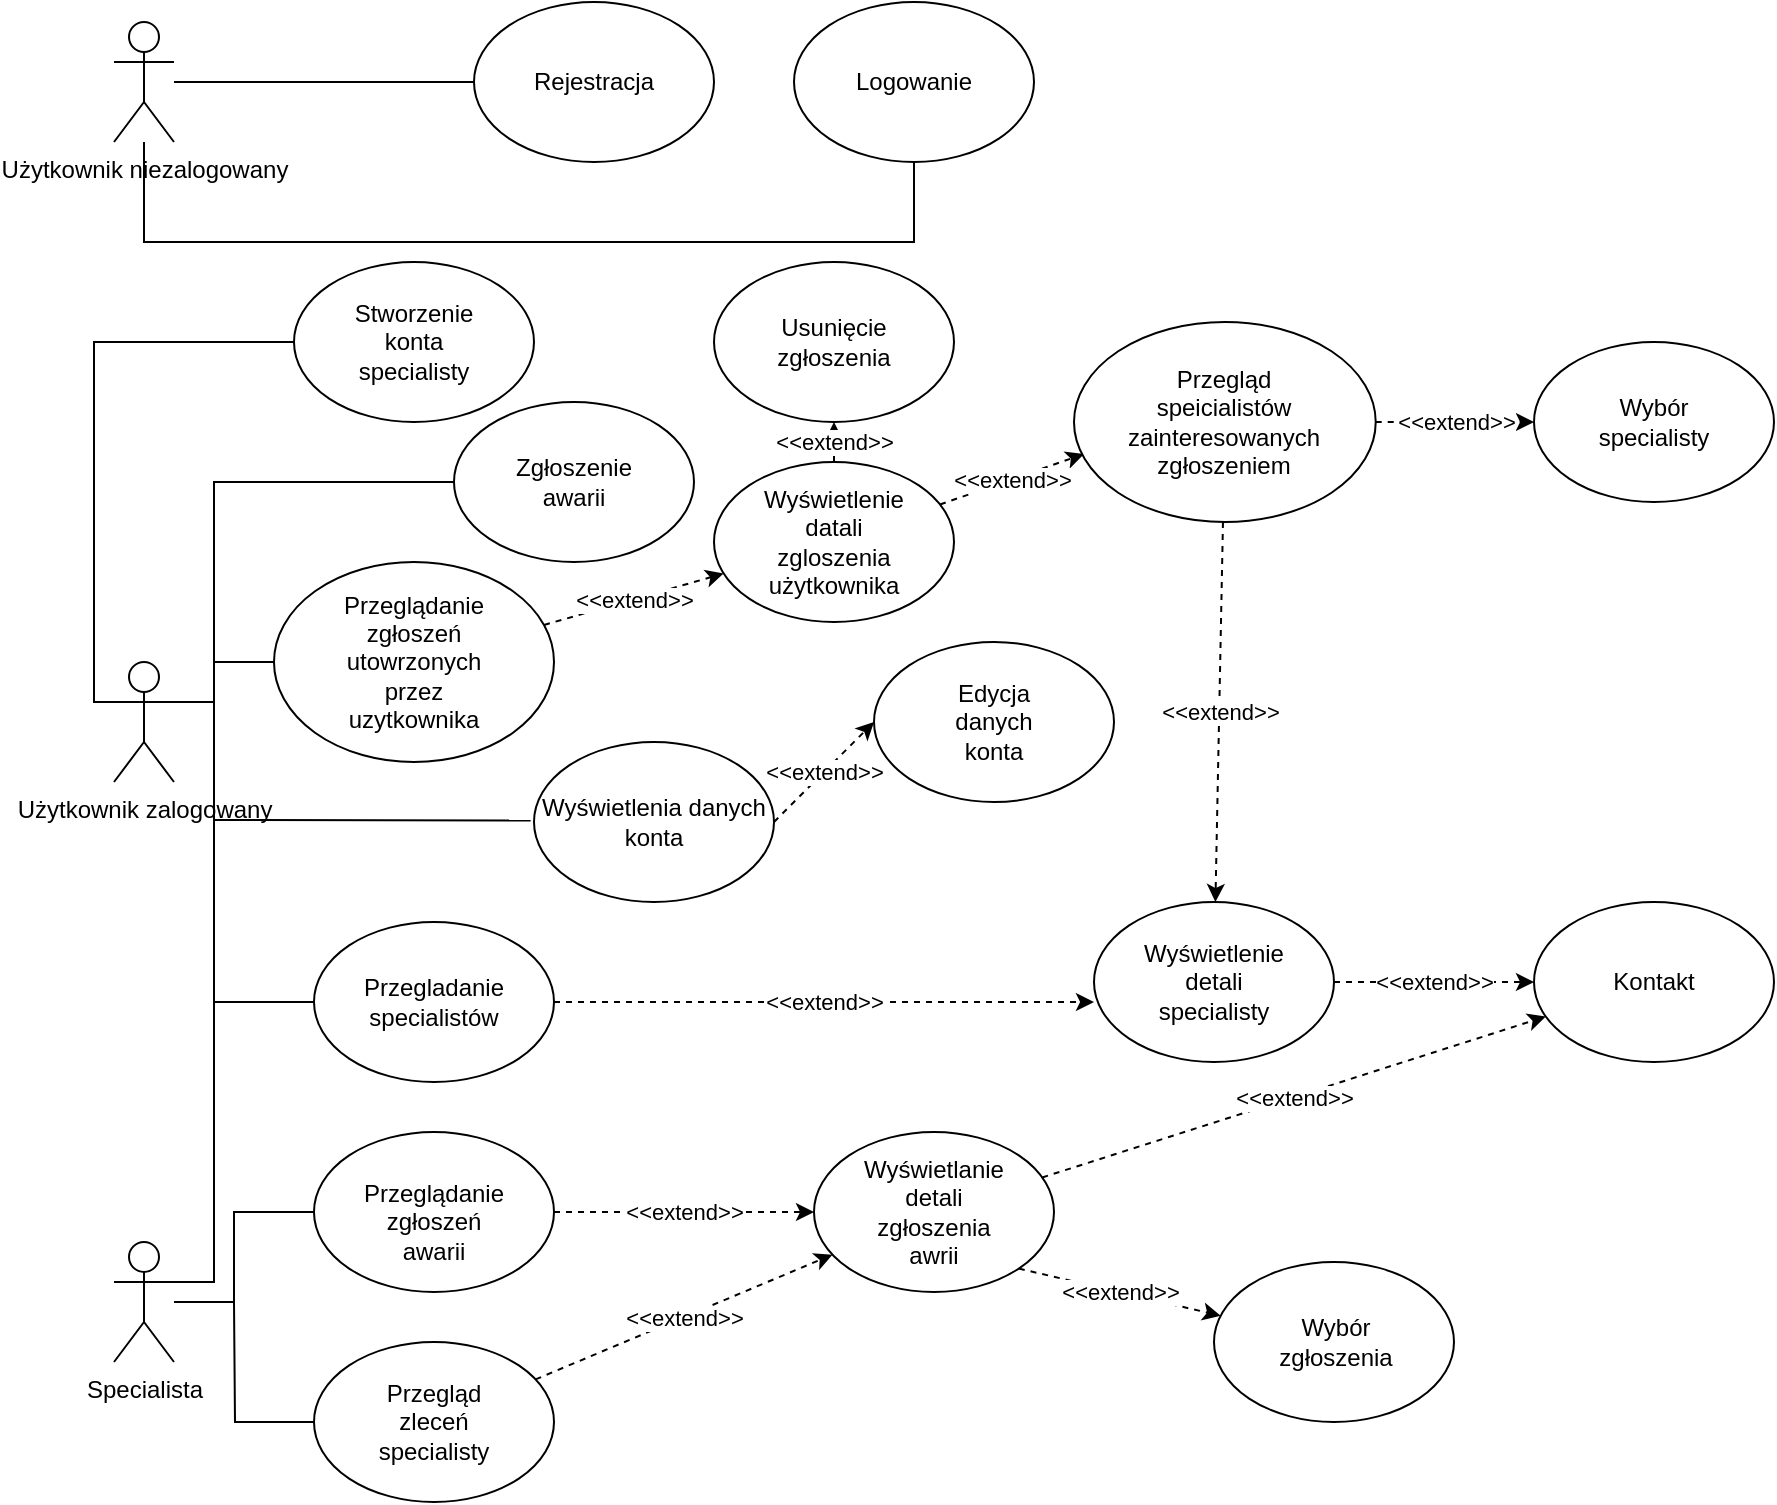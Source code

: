 <mxfile version="16.5.2" type="github">
  <diagram id="cnkA1nlLj9MmgEO4_5GL" name="Page-1">
    <mxGraphModel dx="1327" dy="802" grid="1" gridSize="10" guides="1" tooltips="1" connect="1" arrows="1" fold="1" page="1" pageScale="1" pageWidth="827" pageHeight="1169" math="0" shadow="0">
      <root>
        <mxCell id="0" />
        <mxCell id="1" parent="0" />
        <mxCell id="Ux6ZveKq-WMeWvWdy23N-13" style="edgeStyle=orthogonalEdgeStyle;rounded=0;orthogonalLoop=1;jettySize=auto;html=1;endArrow=none;endFill=0;" edge="1" parent="1" source="Ux6ZveKq-WMeWvWdy23N-1" target="Ux6ZveKq-WMeWvWdy23N-7">
          <mxGeometry relative="1" as="geometry">
            <Array as="points">
              <mxPoint x="155" y="140" />
              <mxPoint x="540" y="140" />
            </Array>
          </mxGeometry>
        </mxCell>
        <mxCell id="Ux6ZveKq-WMeWvWdy23N-14" style="edgeStyle=orthogonalEdgeStyle;rounded=0;orthogonalLoop=1;jettySize=auto;html=1;endArrow=none;endFill=0;" edge="1" parent="1" source="Ux6ZveKq-WMeWvWdy23N-1" target="Ux6ZveKq-WMeWvWdy23N-4">
          <mxGeometry relative="1" as="geometry" />
        </mxCell>
        <mxCell id="Ux6ZveKq-WMeWvWdy23N-1" value="Użytkownik niezalogowany" style="shape=umlActor;verticalLabelPosition=bottom;verticalAlign=top;html=1;outlineConnect=0;" vertex="1" parent="1">
          <mxGeometry x="140" y="30" width="30" height="60" as="geometry" />
        </mxCell>
        <mxCell id="Ux6ZveKq-WMeWvWdy23N-110" style="edgeStyle=orthogonalEdgeStyle;rounded=0;orthogonalLoop=1;jettySize=auto;html=1;exitX=1;exitY=0.333;exitDx=0;exitDy=0;exitPerimeter=0;endArrow=none;endFill=0;" edge="1" parent="1" source="Ux6ZveKq-WMeWvWdy23N-2" target="Ux6ZveKq-WMeWvWdy23N-34">
          <mxGeometry relative="1" as="geometry">
            <mxPoint x="210" y="370" as="targetPoint" />
            <Array as="points">
              <mxPoint x="190" y="370" />
              <mxPoint x="190" y="350" />
            </Array>
          </mxGeometry>
        </mxCell>
        <mxCell id="Ux6ZveKq-WMeWvWdy23N-111" style="edgeStyle=orthogonalEdgeStyle;rounded=0;orthogonalLoop=1;jettySize=auto;html=1;exitX=1;exitY=0.333;exitDx=0;exitDy=0;exitPerimeter=0;endArrow=none;endFill=0;" edge="1" parent="1" source="Ux6ZveKq-WMeWvWdy23N-2" target="Ux6ZveKq-WMeWvWdy23N-16">
          <mxGeometry relative="1" as="geometry">
            <mxPoint x="210" y="260" as="targetPoint" />
            <Array as="points">
              <mxPoint x="190" y="370" />
              <mxPoint x="190" y="260" />
            </Array>
          </mxGeometry>
        </mxCell>
        <mxCell id="Ux6ZveKq-WMeWvWdy23N-112" style="edgeStyle=orthogonalEdgeStyle;rounded=0;orthogonalLoop=1;jettySize=auto;html=1;exitX=1;exitY=0.333;exitDx=0;exitDy=0;exitPerimeter=0;endArrow=none;endFill=0;" edge="1" parent="1" source="Ux6ZveKq-WMeWvWdy23N-2" target="Ux6ZveKq-WMeWvWdy23N-22">
          <mxGeometry relative="1" as="geometry">
            <Array as="points">
              <mxPoint x="130" y="370" />
              <mxPoint x="130" y="190" />
            </Array>
          </mxGeometry>
        </mxCell>
        <mxCell id="Ux6ZveKq-WMeWvWdy23N-113" style="edgeStyle=orthogonalEdgeStyle;rounded=0;orthogonalLoop=1;jettySize=auto;html=1;exitX=1;exitY=0.333;exitDx=0;exitDy=0;exitPerimeter=0;entryX=1;entryY=0.333;entryDx=0;entryDy=0;entryPerimeter=0;endArrow=none;endFill=0;" edge="1" parent="1" source="Ux6ZveKq-WMeWvWdy23N-2" target="Ux6ZveKq-WMeWvWdy23N-3">
          <mxGeometry relative="1" as="geometry">
            <Array as="points">
              <mxPoint x="190" y="370" />
              <mxPoint x="190" y="660" />
            </Array>
          </mxGeometry>
        </mxCell>
        <mxCell id="Ux6ZveKq-WMeWvWdy23N-2" value="Użytkownik zalogowany" style="shape=umlActor;verticalLabelPosition=bottom;verticalAlign=top;html=1;outlineConnect=0;" vertex="1" parent="1">
          <mxGeometry x="140" y="350" width="30" height="60" as="geometry" />
        </mxCell>
        <mxCell id="Ux6ZveKq-WMeWvWdy23N-3" value="Specialista" style="shape=umlActor;verticalLabelPosition=bottom;verticalAlign=top;html=1;outlineConnect=0;" vertex="1" parent="1">
          <mxGeometry x="140" y="640" width="30" height="60" as="geometry" />
        </mxCell>
        <mxCell id="Ux6ZveKq-WMeWvWdy23N-6" value="" style="group" vertex="1" connectable="0" parent="1">
          <mxGeometry x="320" y="20" width="120" height="80" as="geometry" />
        </mxCell>
        <mxCell id="Ux6ZveKq-WMeWvWdy23N-4" value="" style="ellipse;whiteSpace=wrap;html=1;" vertex="1" parent="Ux6ZveKq-WMeWvWdy23N-6">
          <mxGeometry width="120" height="80" as="geometry" />
        </mxCell>
        <mxCell id="Ux6ZveKq-WMeWvWdy23N-5" value="Rejestracja" style="text;html=1;strokeColor=none;fillColor=none;align=center;verticalAlign=middle;whiteSpace=wrap;rounded=0;" vertex="1" parent="Ux6ZveKq-WMeWvWdy23N-6">
          <mxGeometry x="30" y="25" width="60" height="30" as="geometry" />
        </mxCell>
        <mxCell id="Ux6ZveKq-WMeWvWdy23N-10" value="" style="group" vertex="1" connectable="0" parent="1">
          <mxGeometry x="480" y="20" width="120" height="80" as="geometry" />
        </mxCell>
        <mxCell id="Ux6ZveKq-WMeWvWdy23N-7" value="" style="ellipse;whiteSpace=wrap;html=1;" vertex="1" parent="Ux6ZveKq-WMeWvWdy23N-10">
          <mxGeometry width="120" height="80" as="geometry" />
        </mxCell>
        <mxCell id="Ux6ZveKq-WMeWvWdy23N-9" value="" style="group" vertex="1" connectable="0" parent="Ux6ZveKq-WMeWvWdy23N-10">
          <mxGeometry width="120" height="80" as="geometry" />
        </mxCell>
        <mxCell id="Ux6ZveKq-WMeWvWdy23N-8" value="Logowanie" style="text;html=1;strokeColor=none;fillColor=none;align=center;verticalAlign=middle;whiteSpace=wrap;rounded=0;" vertex="1" parent="Ux6ZveKq-WMeWvWdy23N-9">
          <mxGeometry x="30" y="25" width="60" height="30" as="geometry" />
        </mxCell>
        <mxCell id="Ux6ZveKq-WMeWvWdy23N-18" value="" style="group" vertex="1" connectable="0" parent="1">
          <mxGeometry x="310" y="220" width="120" height="80" as="geometry" />
        </mxCell>
        <mxCell id="Ux6ZveKq-WMeWvWdy23N-16" value="" style="ellipse;whiteSpace=wrap;html=1;" vertex="1" parent="Ux6ZveKq-WMeWvWdy23N-18">
          <mxGeometry width="120" height="80" as="geometry" />
        </mxCell>
        <mxCell id="Ux6ZveKq-WMeWvWdy23N-17" value="Zgłoszenie awarii" style="text;html=1;strokeColor=none;fillColor=none;align=center;verticalAlign=middle;whiteSpace=wrap;rounded=0;" vertex="1" parent="Ux6ZveKq-WMeWvWdy23N-18">
          <mxGeometry x="30" y="25" width="60" height="30" as="geometry" />
        </mxCell>
        <mxCell id="Ux6ZveKq-WMeWvWdy23N-21" value="" style="group" vertex="1" connectable="0" parent="1">
          <mxGeometry x="240" y="480" width="120" height="80" as="geometry" />
        </mxCell>
        <mxCell id="Ux6ZveKq-WMeWvWdy23N-19" value="" style="ellipse;whiteSpace=wrap;html=1;" vertex="1" parent="Ux6ZveKq-WMeWvWdy23N-21">
          <mxGeometry width="120" height="80" as="geometry" />
        </mxCell>
        <mxCell id="Ux6ZveKq-WMeWvWdy23N-20" value="Przegladanie specialistów" style="text;html=1;strokeColor=none;fillColor=none;align=center;verticalAlign=middle;whiteSpace=wrap;rounded=0;" vertex="1" parent="Ux6ZveKq-WMeWvWdy23N-21">
          <mxGeometry x="30" y="25" width="60" height="30" as="geometry" />
        </mxCell>
        <mxCell id="Ux6ZveKq-WMeWvWdy23N-24" value="" style="group" vertex="1" connectable="0" parent="1">
          <mxGeometry x="230" y="150" width="120" height="80" as="geometry" />
        </mxCell>
        <mxCell id="Ux6ZveKq-WMeWvWdy23N-22" value="" style="ellipse;whiteSpace=wrap;html=1;" vertex="1" parent="Ux6ZveKq-WMeWvWdy23N-24">
          <mxGeometry width="120" height="80" as="geometry" />
        </mxCell>
        <mxCell id="Ux6ZveKq-WMeWvWdy23N-23" value="Stworzenie konta specialisty" style="text;html=1;strokeColor=none;fillColor=none;align=center;verticalAlign=middle;whiteSpace=wrap;rounded=0;" vertex="1" parent="Ux6ZveKq-WMeWvWdy23N-24">
          <mxGeometry x="30" y="25" width="60" height="30" as="geometry" />
        </mxCell>
        <mxCell id="Ux6ZveKq-WMeWvWdy23N-33" value="" style="group" vertex="1" connectable="0" parent="1">
          <mxGeometry x="630" y="470" width="120" height="80" as="geometry" />
        </mxCell>
        <mxCell id="Ux6ZveKq-WMeWvWdy23N-31" value="" style="ellipse;whiteSpace=wrap;html=1;" vertex="1" parent="Ux6ZveKq-WMeWvWdy23N-33">
          <mxGeometry width="120" height="80" as="geometry" />
        </mxCell>
        <mxCell id="Ux6ZveKq-WMeWvWdy23N-32" value="Wyświetlenie detali specialisty" style="text;html=1;strokeColor=none;fillColor=none;align=center;verticalAlign=middle;whiteSpace=wrap;rounded=0;" vertex="1" parent="Ux6ZveKq-WMeWvWdy23N-33">
          <mxGeometry x="30" y="25" width="60" height="30" as="geometry" />
        </mxCell>
        <mxCell id="Ux6ZveKq-WMeWvWdy23N-36" value="" style="group" vertex="1" connectable="0" parent="1">
          <mxGeometry x="220" y="300" width="140" height="100" as="geometry" />
        </mxCell>
        <mxCell id="Ux6ZveKq-WMeWvWdy23N-34" value="" style="ellipse;whiteSpace=wrap;html=1;" vertex="1" parent="Ux6ZveKq-WMeWvWdy23N-36">
          <mxGeometry width="140" height="100" as="geometry" />
        </mxCell>
        <mxCell id="Ux6ZveKq-WMeWvWdy23N-35" value="Przeglądanie zgłoszeń utowrzonych przez uzytkownika" style="text;html=1;strokeColor=none;fillColor=none;align=center;verticalAlign=middle;whiteSpace=wrap;rounded=0;" vertex="1" parent="Ux6ZveKq-WMeWvWdy23N-36">
          <mxGeometry x="40" y="35" width="60" height="30" as="geometry" />
        </mxCell>
        <mxCell id="Ux6ZveKq-WMeWvWdy23N-42" value="`" style="group" vertex="1" connectable="0" parent="1">
          <mxGeometry x="440" y="250" width="120" height="80" as="geometry" />
        </mxCell>
        <mxCell id="Ux6ZveKq-WMeWvWdy23N-37" value="" style="ellipse;whiteSpace=wrap;html=1;" vertex="1" parent="Ux6ZveKq-WMeWvWdy23N-42">
          <mxGeometry width="120" height="80" as="geometry" />
        </mxCell>
        <mxCell id="Ux6ZveKq-WMeWvWdy23N-38" value="Wyświetlenie datali zgloszenia użytkownika" style="text;html=1;strokeColor=none;fillColor=none;align=center;verticalAlign=middle;whiteSpace=wrap;rounded=0;" vertex="1" parent="Ux6ZveKq-WMeWvWdy23N-42">
          <mxGeometry x="30" y="25" width="60" height="30" as="geometry" />
        </mxCell>
        <mxCell id="Ux6ZveKq-WMeWvWdy23N-52" value="" style="group" vertex="1" connectable="0" parent="1">
          <mxGeometry x="440" y="150" width="120" height="80" as="geometry" />
        </mxCell>
        <mxCell id="Ux6ZveKq-WMeWvWdy23N-49" value="" style="ellipse;whiteSpace=wrap;html=1;" vertex="1" parent="Ux6ZveKq-WMeWvWdy23N-52">
          <mxGeometry width="120" height="80" as="geometry" />
        </mxCell>
        <mxCell id="Ux6ZveKq-WMeWvWdy23N-51" value="Usunięcie zgłoszenia" style="text;html=1;strokeColor=none;fillColor=none;align=center;verticalAlign=middle;whiteSpace=wrap;rounded=0;" vertex="1" parent="Ux6ZveKq-WMeWvWdy23N-52">
          <mxGeometry x="30" y="25" width="60" height="30" as="geometry" />
        </mxCell>
        <mxCell id="Ux6ZveKq-WMeWvWdy23N-53" value="Wyświetlenia danych konta" style="ellipse;whiteSpace=wrap;html=1;" vertex="1" parent="1">
          <mxGeometry x="350" y="390" width="120" height="80" as="geometry" />
        </mxCell>
        <mxCell id="Ux6ZveKq-WMeWvWdy23N-56" value="" style="group" vertex="1" connectable="0" parent="1">
          <mxGeometry x="520" y="340" width="120" height="80" as="geometry" />
        </mxCell>
        <mxCell id="Ux6ZveKq-WMeWvWdy23N-54" value="" style="ellipse;whiteSpace=wrap;html=1;" vertex="1" parent="Ux6ZveKq-WMeWvWdy23N-56">
          <mxGeometry width="120" height="80" as="geometry" />
        </mxCell>
        <mxCell id="Ux6ZveKq-WMeWvWdy23N-55" value="Edycja danych konta" style="text;html=1;strokeColor=none;fillColor=none;align=center;verticalAlign=middle;whiteSpace=wrap;rounded=0;" vertex="1" parent="Ux6ZveKq-WMeWvWdy23N-56">
          <mxGeometry x="30" y="25" width="60" height="30" as="geometry" />
        </mxCell>
        <mxCell id="Ux6ZveKq-WMeWvWdy23N-62" value="" style="endArrow=classic;html=1;rounded=0;entryX=0;entryY=0.625;entryDx=0;entryDy=0;entryPerimeter=0;dashed=1;" edge="1" parent="1" source="Ux6ZveKq-WMeWvWdy23N-19" target="Ux6ZveKq-WMeWvWdy23N-31">
          <mxGeometry relative="1" as="geometry">
            <mxPoint x="-100" y="40" as="sourcePoint" />
            <mxPoint x="460" y="290" as="targetPoint" />
          </mxGeometry>
        </mxCell>
        <mxCell id="Ux6ZveKq-WMeWvWdy23N-63" value="&amp;lt;&amp;lt;extend&amp;gt;&amp;gt;" style="edgeLabel;resizable=0;html=1;align=center;verticalAlign=middle;" connectable="0" vertex="1" parent="Ux6ZveKq-WMeWvWdy23N-62">
          <mxGeometry relative="1" as="geometry" />
        </mxCell>
        <mxCell id="Ux6ZveKq-WMeWvWdy23N-66" value="" style="endArrow=classic;html=1;rounded=0;entryX=0;entryY=0.5;entryDx=0;entryDy=0;dashed=1;" edge="1" parent="1" source="Ux6ZveKq-WMeWvWdy23N-31" target="Ux6ZveKq-WMeWvWdy23N-25">
          <mxGeometry relative="1" as="geometry">
            <mxPoint x="550" y="290" as="sourcePoint" />
            <mxPoint x="530" y="260" as="targetPoint" />
          </mxGeometry>
        </mxCell>
        <mxCell id="Ux6ZveKq-WMeWvWdy23N-67" value="&amp;lt;&amp;lt;extend&amp;gt;&amp;gt;" style="edgeLabel;resizable=0;html=1;align=center;verticalAlign=middle;" connectable="0" vertex="1" parent="Ux6ZveKq-WMeWvWdy23N-66">
          <mxGeometry relative="1" as="geometry" />
        </mxCell>
        <mxCell id="Ux6ZveKq-WMeWvWdy23N-68" value="" style="group" vertex="1" connectable="0" parent="1">
          <mxGeometry x="850" y="470" width="120" height="80" as="geometry" />
        </mxCell>
        <mxCell id="Ux6ZveKq-WMeWvWdy23N-25" value="" style="ellipse;whiteSpace=wrap;html=1;" vertex="1" parent="Ux6ZveKq-WMeWvWdy23N-68">
          <mxGeometry width="120" height="80" as="geometry" />
        </mxCell>
        <mxCell id="Ux6ZveKq-WMeWvWdy23N-26" value="Kontakt" style="text;html=1;strokeColor=none;fillColor=none;align=center;verticalAlign=middle;whiteSpace=wrap;rounded=0;" vertex="1" parent="Ux6ZveKq-WMeWvWdy23N-68">
          <mxGeometry x="30" y="25" width="60" height="30" as="geometry" />
        </mxCell>
        <mxCell id="Ux6ZveKq-WMeWvWdy23N-70" value="" style="endArrow=classic;html=1;rounded=0;dashed=1;" edge="1" parent="1" source="Ux6ZveKq-WMeWvWdy23N-39" target="Ux6ZveKq-WMeWvWdy23N-31">
          <mxGeometry relative="1" as="geometry">
            <mxPoint x="510" y="380" as="sourcePoint" />
            <mxPoint x="590" y="340" as="targetPoint" />
          </mxGeometry>
        </mxCell>
        <mxCell id="Ux6ZveKq-WMeWvWdy23N-71" value="&amp;lt;&amp;lt;extend&amp;gt;&amp;gt;" style="edgeLabel;resizable=0;html=1;align=center;verticalAlign=middle;" connectable="0" vertex="1" parent="Ux6ZveKq-WMeWvWdy23N-70">
          <mxGeometry relative="1" as="geometry" />
        </mxCell>
        <mxCell id="Ux6ZveKq-WMeWvWdy23N-72" value="" style="endArrow=classic;html=1;rounded=0;dashed=1;" edge="1" parent="1" source="Ux6ZveKq-WMeWvWdy23N-34" target="Ux6ZveKq-WMeWvWdy23N-37">
          <mxGeometry relative="1" as="geometry">
            <mxPoint x="386.791" y="317.093" as="sourcePoint" />
            <mxPoint x="550" y="280" as="targetPoint" />
          </mxGeometry>
        </mxCell>
        <mxCell id="Ux6ZveKq-WMeWvWdy23N-73" value="&amp;lt;&amp;lt;extend&amp;gt;&amp;gt;" style="edgeLabel;resizable=0;html=1;align=center;verticalAlign=middle;" connectable="0" vertex="1" parent="Ux6ZveKq-WMeWvWdy23N-72">
          <mxGeometry relative="1" as="geometry" />
        </mxCell>
        <mxCell id="Ux6ZveKq-WMeWvWdy23N-74" value="" style="endArrow=classic;html=1;rounded=0;entryX=0.033;entryY=0.66;entryDx=0;entryDy=0;dashed=1;entryPerimeter=0;" edge="1" parent="1" source="Ux6ZveKq-WMeWvWdy23N-37" target="Ux6ZveKq-WMeWvWdy23N-39">
          <mxGeometry relative="1" as="geometry">
            <mxPoint x="396.791" y="327.093" as="sourcePoint" />
            <mxPoint x="560" y="290" as="targetPoint" />
          </mxGeometry>
        </mxCell>
        <mxCell id="Ux6ZveKq-WMeWvWdy23N-75" value="&amp;lt;&amp;lt;extend&amp;gt;&amp;gt;" style="edgeLabel;resizable=0;html=1;align=center;verticalAlign=middle;" connectable="0" vertex="1" parent="Ux6ZveKq-WMeWvWdy23N-74">
          <mxGeometry relative="1" as="geometry" />
        </mxCell>
        <mxCell id="Ux6ZveKq-WMeWvWdy23N-77" value="" style="endArrow=classic;html=1;rounded=0;dashed=1;" edge="1" parent="1" source="Ux6ZveKq-WMeWvWdy23N-39" target="Ux6ZveKq-WMeWvWdy23N-43">
          <mxGeometry relative="1" as="geometry">
            <mxPoint x="406.791" y="327.093" as="sourcePoint" />
            <mxPoint x="570" y="290" as="targetPoint" />
          </mxGeometry>
        </mxCell>
        <mxCell id="Ux6ZveKq-WMeWvWdy23N-78" value="&amp;lt;&amp;lt;extend&amp;gt;&amp;gt;" style="edgeLabel;resizable=0;html=1;align=center;verticalAlign=middle;" connectable="0" vertex="1" parent="Ux6ZveKq-WMeWvWdy23N-77">
          <mxGeometry relative="1" as="geometry" />
        </mxCell>
        <mxCell id="Ux6ZveKq-WMeWvWdy23N-79" value="" style="group" vertex="1" connectable="0" parent="1">
          <mxGeometry x="850" y="190" width="120" height="80" as="geometry" />
        </mxCell>
        <mxCell id="Ux6ZveKq-WMeWvWdy23N-43" value="" style="ellipse;whiteSpace=wrap;html=1;" vertex="1" parent="Ux6ZveKq-WMeWvWdy23N-79">
          <mxGeometry width="120" height="80" as="geometry" />
        </mxCell>
        <mxCell id="Ux6ZveKq-WMeWvWdy23N-48" value="Wybór specialisty" style="text;html=1;strokeColor=none;fillColor=none;align=center;verticalAlign=middle;whiteSpace=wrap;rounded=0;" vertex="1" parent="Ux6ZveKq-WMeWvWdy23N-79">
          <mxGeometry x="30" y="25" width="60" height="30" as="geometry" />
        </mxCell>
        <mxCell id="Ux6ZveKq-WMeWvWdy23N-81" value="" style="endArrow=classic;html=1;rounded=0;dashed=1;" edge="1" parent="1" source="Ux6ZveKq-WMeWvWdy23N-37" target="Ux6ZveKq-WMeWvWdy23N-49">
          <mxGeometry relative="1" as="geometry">
            <mxPoint x="416.791" y="347.093" as="sourcePoint" />
            <mxPoint x="580" y="310" as="targetPoint" />
          </mxGeometry>
        </mxCell>
        <mxCell id="Ux6ZveKq-WMeWvWdy23N-82" value="&amp;lt;&amp;lt;extend&amp;gt;&amp;gt;" style="edgeLabel;resizable=0;html=1;align=center;verticalAlign=middle;" connectable="0" vertex="1" parent="Ux6ZveKq-WMeWvWdy23N-81">
          <mxGeometry relative="1" as="geometry" />
        </mxCell>
        <mxCell id="Ux6ZveKq-WMeWvWdy23N-84" value="" style="endArrow=classic;html=1;rounded=0;entryX=0;entryY=0.5;entryDx=0;entryDy=0;dashed=1;exitX=1;exitY=0.5;exitDx=0;exitDy=0;" edge="1" parent="1" source="Ux6ZveKq-WMeWvWdy23N-53" target="Ux6ZveKq-WMeWvWdy23N-54">
          <mxGeometry relative="1" as="geometry">
            <mxPoint x="426.791" y="357.093" as="sourcePoint" />
            <mxPoint x="590" y="320" as="targetPoint" />
          </mxGeometry>
        </mxCell>
        <mxCell id="Ux6ZveKq-WMeWvWdy23N-85" value="&amp;lt;&amp;lt;extend&amp;gt;&amp;gt;" style="edgeLabel;resizable=0;html=1;align=center;verticalAlign=middle;" connectable="0" vertex="1" parent="Ux6ZveKq-WMeWvWdy23N-84">
          <mxGeometry relative="1" as="geometry" />
        </mxCell>
        <mxCell id="Ux6ZveKq-WMeWvWdy23N-91" value="" style="group" vertex="1" connectable="0" parent="1">
          <mxGeometry x="620" y="180" width="150.857" height="100" as="geometry" />
        </mxCell>
        <mxCell id="Ux6ZveKq-WMeWvWdy23N-39" value="" style="ellipse;whiteSpace=wrap;html=1;" vertex="1" parent="Ux6ZveKq-WMeWvWdy23N-91">
          <mxGeometry width="150.857" height="100.0" as="geometry" />
        </mxCell>
        <mxCell id="Ux6ZveKq-WMeWvWdy23N-40" value="Przegląd speicialistów zainteresowanych zgłoszeniem" style="text;html=1;strokeColor=none;fillColor=none;align=center;verticalAlign=middle;whiteSpace=wrap;rounded=0;container=1;" vertex="1" parent="Ux6ZveKq-WMeWvWdy23N-91">
          <mxGeometry x="20.43" y="20.589" width="110" height="58.829" as="geometry">
            <mxRectangle x="20" y="40" width="320" height="20" as="alternateBounds" />
          </mxGeometry>
        </mxCell>
        <mxCell id="Ux6ZveKq-WMeWvWdy23N-98" value="" style="group" vertex="1" connectable="0" parent="1">
          <mxGeometry x="240" y="585" width="120" height="80" as="geometry" />
        </mxCell>
        <mxCell id="Ux6ZveKq-WMeWvWdy23N-86" value="" style="ellipse;whiteSpace=wrap;html=1;" vertex="1" parent="Ux6ZveKq-WMeWvWdy23N-98">
          <mxGeometry width="120" height="80" as="geometry" />
        </mxCell>
        <mxCell id="Ux6ZveKq-WMeWvWdy23N-87" value="Przeglądanie zgłoszeń awarii" style="text;html=1;strokeColor=none;fillColor=none;align=center;verticalAlign=middle;whiteSpace=wrap;rounded=0;" vertex="1" parent="Ux6ZveKq-WMeWvWdy23N-98">
          <mxGeometry x="30" y="30" width="60" height="30" as="geometry" />
        </mxCell>
        <mxCell id="Ux6ZveKq-WMeWvWdy23N-99" value="" style="group" vertex="1" connectable="0" parent="1">
          <mxGeometry x="490" y="585" width="120" height="80" as="geometry" />
        </mxCell>
        <mxCell id="Ux6ZveKq-WMeWvWdy23N-88" value="" style="ellipse;whiteSpace=wrap;html=1;" vertex="1" parent="Ux6ZveKq-WMeWvWdy23N-99">
          <mxGeometry width="120" height="80" as="geometry" />
        </mxCell>
        <mxCell id="Ux6ZveKq-WMeWvWdy23N-89" value="Wyświetlanie detali zgłoszenia awrii" style="text;html=1;strokeColor=none;fillColor=none;align=center;verticalAlign=middle;whiteSpace=wrap;rounded=0;" vertex="1" parent="Ux6ZveKq-WMeWvWdy23N-99">
          <mxGeometry x="30" y="25" width="60" height="30" as="geometry" />
        </mxCell>
        <mxCell id="Ux6ZveKq-WMeWvWdy23N-100" value="" style="group" vertex="1" connectable="0" parent="1">
          <mxGeometry x="690" y="650" width="120" height="80" as="geometry" />
        </mxCell>
        <mxCell id="Ux6ZveKq-WMeWvWdy23N-94" value="" style="ellipse;whiteSpace=wrap;html=1;" vertex="1" parent="Ux6ZveKq-WMeWvWdy23N-100">
          <mxGeometry width="120" height="80" as="geometry" />
        </mxCell>
        <mxCell id="Ux6ZveKq-WMeWvWdy23N-95" value="Wybór zgłoszenia" style="text;html=1;strokeColor=none;fillColor=none;align=center;verticalAlign=middle;whiteSpace=wrap;rounded=0;" vertex="1" parent="Ux6ZveKq-WMeWvWdy23N-100">
          <mxGeometry x="30.86" y="25" width="60" height="30" as="geometry" />
        </mxCell>
        <mxCell id="Ux6ZveKq-WMeWvWdy23N-101" value="" style="endArrow=classic;html=1;rounded=0;dashed=1;" edge="1" parent="1" source="Ux6ZveKq-WMeWvWdy23N-86" target="Ux6ZveKq-WMeWvWdy23N-88">
          <mxGeometry relative="1" as="geometry">
            <mxPoint x="480.001" y="747.093" as="sourcePoint" />
            <mxPoint x="643.21" y="710" as="targetPoint" />
          </mxGeometry>
        </mxCell>
        <mxCell id="Ux6ZveKq-WMeWvWdy23N-102" value="&amp;lt;&amp;lt;extend&amp;gt;&amp;gt;" style="edgeLabel;resizable=0;html=1;align=center;verticalAlign=middle;" connectable="0" vertex="1" parent="Ux6ZveKq-WMeWvWdy23N-101">
          <mxGeometry relative="1" as="geometry" />
        </mxCell>
        <mxCell id="Ux6ZveKq-WMeWvWdy23N-103" value="" style="endArrow=classic;html=1;rounded=0;dashed=1;" edge="1" parent="1" source="Ux6ZveKq-WMeWvWdy23N-96" target="Ux6ZveKq-WMeWvWdy23N-88">
          <mxGeometry relative="1" as="geometry">
            <mxPoint x="466.791" y="747.093" as="sourcePoint" />
            <mxPoint x="630" y="710" as="targetPoint" />
          </mxGeometry>
        </mxCell>
        <mxCell id="Ux6ZveKq-WMeWvWdy23N-104" value="&amp;lt;&amp;lt;extend&amp;gt;&amp;gt;" style="edgeLabel;resizable=0;html=1;align=center;verticalAlign=middle;" connectable="0" vertex="1" parent="Ux6ZveKq-WMeWvWdy23N-103">
          <mxGeometry relative="1" as="geometry" />
        </mxCell>
        <mxCell id="Ux6ZveKq-WMeWvWdy23N-105" value="" style="endArrow=classic;html=1;rounded=0;dashed=1;exitX=1;exitY=1;exitDx=0;exitDy=0;" edge="1" parent="1" source="Ux6ZveKq-WMeWvWdy23N-88" target="Ux6ZveKq-WMeWvWdy23N-94">
          <mxGeometry relative="1" as="geometry">
            <mxPoint x="500.001" y="785.003" as="sourcePoint" />
            <mxPoint x="663.21" y="747.91" as="targetPoint" />
          </mxGeometry>
        </mxCell>
        <mxCell id="Ux6ZveKq-WMeWvWdy23N-106" value="&amp;lt;&amp;lt;extend&amp;gt;&amp;gt;" style="edgeLabel;resizable=0;html=1;align=center;verticalAlign=middle;" connectable="0" vertex="1" parent="Ux6ZveKq-WMeWvWdy23N-105">
          <mxGeometry relative="1" as="geometry" />
        </mxCell>
        <mxCell id="Ux6ZveKq-WMeWvWdy23N-107" value="" style="endArrow=classic;html=1;rounded=0;dashed=1;" edge="1" parent="1" source="Ux6ZveKq-WMeWvWdy23N-88" target="Ux6ZveKq-WMeWvWdy23N-25">
          <mxGeometry relative="1" as="geometry">
            <mxPoint x="664.001" y="617.093" as="sourcePoint" />
            <mxPoint x="827.21" y="580" as="targetPoint" />
          </mxGeometry>
        </mxCell>
        <mxCell id="Ux6ZveKq-WMeWvWdy23N-108" value="&amp;lt;&amp;lt;extend&amp;gt;&amp;gt;" style="edgeLabel;resizable=0;html=1;align=center;verticalAlign=middle;" connectable="0" vertex="1" parent="Ux6ZveKq-WMeWvWdy23N-107">
          <mxGeometry relative="1" as="geometry" />
        </mxCell>
        <mxCell id="Ux6ZveKq-WMeWvWdy23N-109" value="" style="group" vertex="1" connectable="0" parent="1">
          <mxGeometry x="240" y="690" width="120" height="80" as="geometry" />
        </mxCell>
        <mxCell id="Ux6ZveKq-WMeWvWdy23N-96" value="" style="ellipse;whiteSpace=wrap;html=1;" vertex="1" parent="Ux6ZveKq-WMeWvWdy23N-109">
          <mxGeometry width="120" height="80" as="geometry" />
        </mxCell>
        <mxCell id="Ux6ZveKq-WMeWvWdy23N-97" value="Przegląd zleceń specialisty" style="text;html=1;strokeColor=none;fillColor=none;align=center;verticalAlign=middle;whiteSpace=wrap;rounded=0;" vertex="1" parent="Ux6ZveKq-WMeWvWdy23N-109">
          <mxGeometry x="30" y="25" width="60" height="30" as="geometry" />
        </mxCell>
        <mxCell id="Ux6ZveKq-WMeWvWdy23N-114" value="" style="endArrow=none;html=1;rounded=0;entryX=-0.014;entryY=0.491;entryDx=0;entryDy=0;entryPerimeter=0;" edge="1" parent="1" target="Ux6ZveKq-WMeWvWdy23N-53">
          <mxGeometry width="50" height="50" relative="1" as="geometry">
            <mxPoint x="190" y="429" as="sourcePoint" />
            <mxPoint x="340" y="450" as="targetPoint" />
          </mxGeometry>
        </mxCell>
        <mxCell id="Ux6ZveKq-WMeWvWdy23N-115" style="edgeStyle=orthogonalEdgeStyle;rounded=0;orthogonalLoop=1;jettySize=auto;html=1;endArrow=none;endFill=0;" edge="1" parent="1" source="Ux6ZveKq-WMeWvWdy23N-19">
          <mxGeometry relative="1" as="geometry">
            <mxPoint x="190" y="520" as="targetPoint" />
          </mxGeometry>
        </mxCell>
        <mxCell id="Ux6ZveKq-WMeWvWdy23N-116" style="edgeStyle=orthogonalEdgeStyle;rounded=0;orthogonalLoop=1;jettySize=auto;html=1;endArrow=none;endFill=0;" edge="1" parent="1" source="Ux6ZveKq-WMeWvWdy23N-86" target="Ux6ZveKq-WMeWvWdy23N-3">
          <mxGeometry relative="1" as="geometry">
            <Array as="points">
              <mxPoint x="200" y="625" />
              <mxPoint x="200" y="670" />
            </Array>
          </mxGeometry>
        </mxCell>
        <mxCell id="Ux6ZveKq-WMeWvWdy23N-117" style="edgeStyle=orthogonalEdgeStyle;rounded=0;orthogonalLoop=1;jettySize=auto;html=1;endArrow=none;endFill=0;" edge="1" parent="1" source="Ux6ZveKq-WMeWvWdy23N-96">
          <mxGeometry relative="1" as="geometry">
            <mxPoint x="200" y="670" as="targetPoint" />
          </mxGeometry>
        </mxCell>
      </root>
    </mxGraphModel>
  </diagram>
</mxfile>
